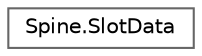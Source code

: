 digraph "类继承关系图"
{
 // LATEX_PDF_SIZE
  bgcolor="transparent";
  edge [fontname=Helvetica,fontsize=10,labelfontname=Helvetica,labelfontsize=10];
  node [fontname=Helvetica,fontsize=10,shape=box,height=0.2,width=0.4];
  rankdir="LR";
  Node0 [id="Node000000",label="Spine.SlotData",height=0.2,width=0.4,color="grey40", fillcolor="white", style="filled",URL="$class_spine_1_1_slot_data.html",tooltip=" "];
}
